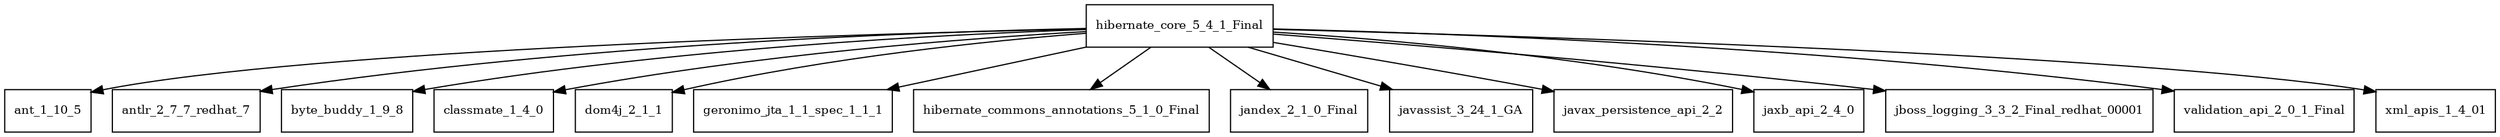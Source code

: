 digraph hibernate_core_5_4_1_Final_dependencies {
  node [shape = box, fontsize=10.0];
  hibernate_core_5_4_1_Final -> ant_1_10_5;
  hibernate_core_5_4_1_Final -> antlr_2_7_7_redhat_7;
  hibernate_core_5_4_1_Final -> byte_buddy_1_9_8;
  hibernate_core_5_4_1_Final -> classmate_1_4_0;
  hibernate_core_5_4_1_Final -> dom4j_2_1_1;
  hibernate_core_5_4_1_Final -> geronimo_jta_1_1_spec_1_1_1;
  hibernate_core_5_4_1_Final -> hibernate_commons_annotations_5_1_0_Final;
  hibernate_core_5_4_1_Final -> jandex_2_1_0_Final;
  hibernate_core_5_4_1_Final -> javassist_3_24_1_GA;
  hibernate_core_5_4_1_Final -> javax_persistence_api_2_2;
  hibernate_core_5_4_1_Final -> jaxb_api_2_4_0;
  hibernate_core_5_4_1_Final -> jboss_logging_3_3_2_Final_redhat_00001;
  hibernate_core_5_4_1_Final -> validation_api_2_0_1_Final;
  hibernate_core_5_4_1_Final -> xml_apis_1_4_01;
}
